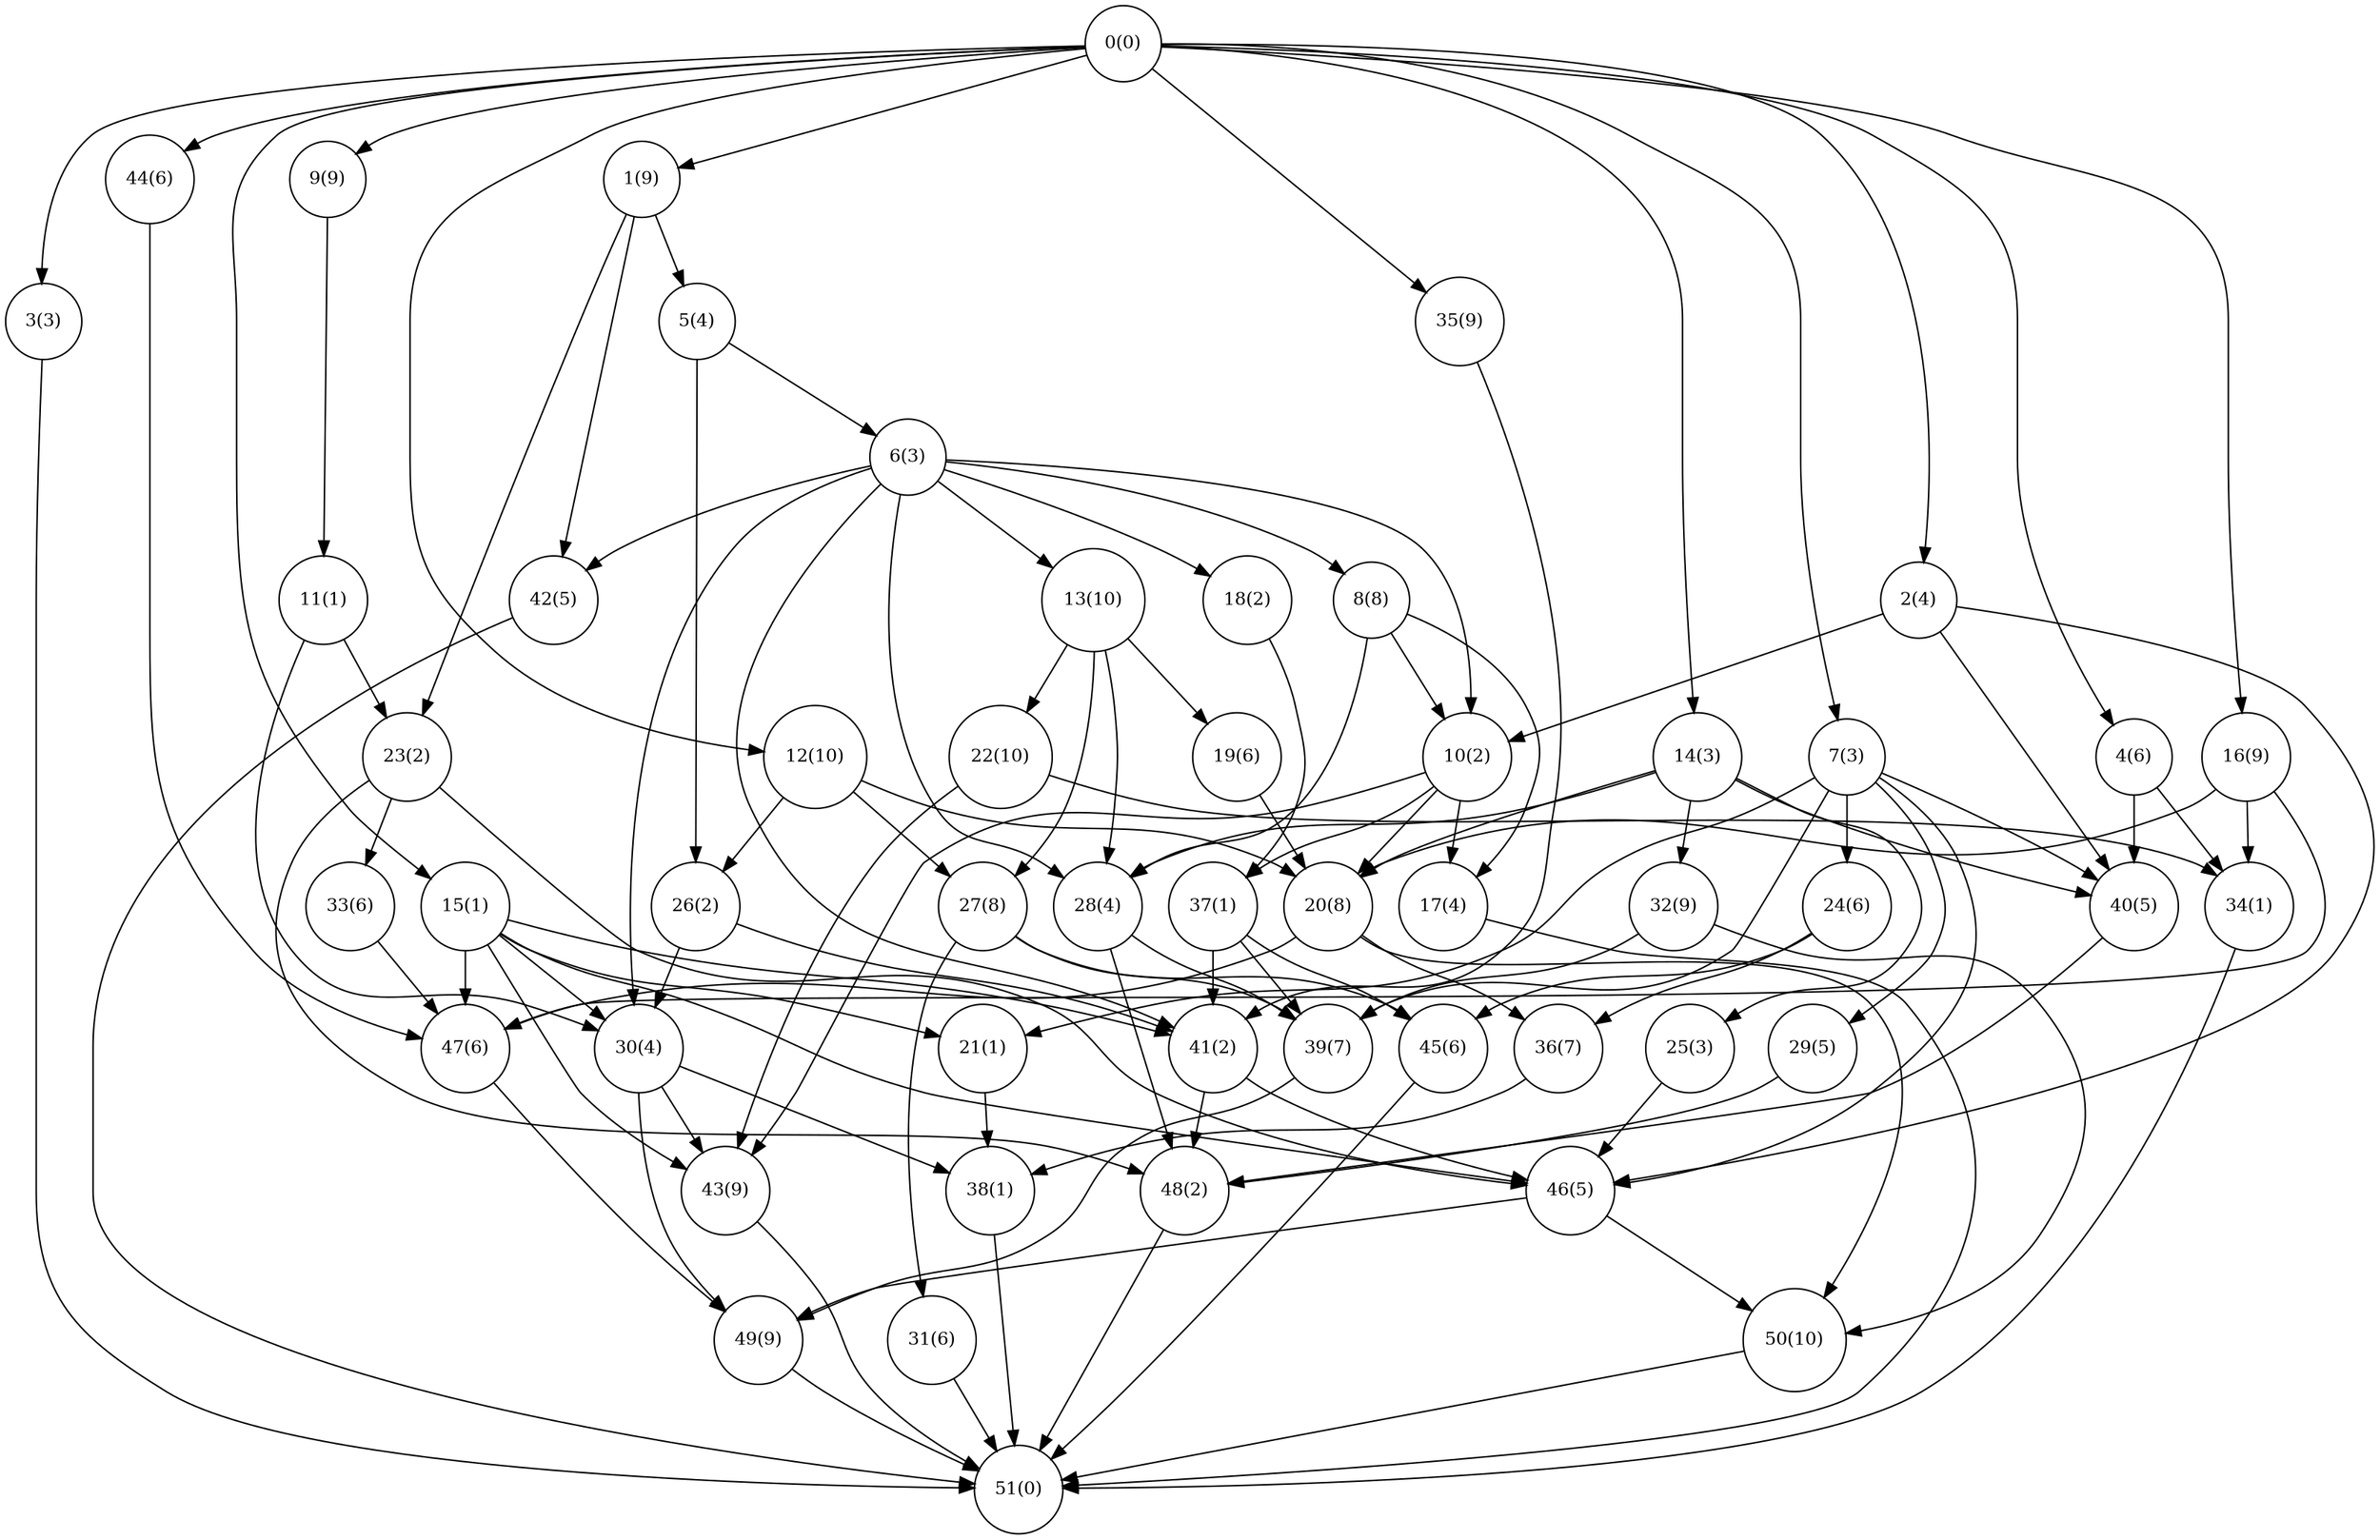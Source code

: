 digraph {
0 [label = "0(0)", shape = circle, overlap = false, fontsize=12]
1 [label = "1(9)", shape = circle, overlap = false, fontsize=12]
2 [label = "2(4)", shape = circle, overlap = false, fontsize=12]
3 [label = "3(3)", shape = circle, overlap = false, fontsize=12]
4 [label = "4(6)", shape = circle, overlap = false, fontsize=12]
5 [label = "5(4)", shape = circle, overlap = false, fontsize=12]
6 [label = "6(3)", shape = circle, overlap = false, fontsize=12]
7 [label = "7(3)", shape = circle, overlap = false, fontsize=12]
8 [label = "8(8)", shape = circle, overlap = false, fontsize=12]
9 [label = "9(9)", shape = circle, overlap = false, fontsize=12]
10 [label = "10(2)", shape = circle, overlap = false, fontsize=12]
11 [label = "11(1)", shape = circle, overlap = false, fontsize=12]
12 [label = "12(10)", shape = circle, overlap = false, fontsize=12]
13 [label = "13(10)", shape = circle, overlap = false, fontsize=12]
14 [label = "14(3)", shape = circle, overlap = false, fontsize=12]
15 [label = "15(1)", shape = circle, overlap = false, fontsize=12]
16 [label = "16(9)", shape = circle, overlap = false, fontsize=12]
17 [label = "17(4)", shape = circle, overlap = false, fontsize=12]
18 [label = "18(2)", shape = circle, overlap = false, fontsize=12]
19 [label = "19(6)", shape = circle, overlap = false, fontsize=12]
20 [label = "20(8)", shape = circle, overlap = false, fontsize=12]
21 [label = "21(1)", shape = circle, overlap = false, fontsize=12]
22 [label = "22(10)", shape = circle, overlap = false, fontsize=12]
23 [label = "23(2)", shape = circle, overlap = false, fontsize=12]
24 [label = "24(6)", shape = circle, overlap = false, fontsize=12]
25 [label = "25(3)", shape = circle, overlap = false, fontsize=12]
26 [label = "26(2)", shape = circle, overlap = false, fontsize=12]
27 [label = "27(8)", shape = circle, overlap = false, fontsize=12]
28 [label = "28(4)", shape = circle, overlap = false, fontsize=12]
29 [label = "29(5)", shape = circle, overlap = false, fontsize=12]
30 [label = "30(4)", shape = circle, overlap = false, fontsize=12]
31 [label = "31(6)", shape = circle, overlap = false, fontsize=12]
32 [label = "32(9)", shape = circle, overlap = false, fontsize=12]
33 [label = "33(6)", shape = circle, overlap = false, fontsize=12]
34 [label = "34(1)", shape = circle, overlap = false, fontsize=12]
35 [label = "35(9)", shape = circle, overlap = false, fontsize=12]
36 [label = "36(7)", shape = circle, overlap = false, fontsize=12]
37 [label = "37(1)", shape = circle, overlap = false, fontsize=12]
38 [label = "38(1)", shape = circle, overlap = false, fontsize=12]
39 [label = "39(7)", shape = circle, overlap = false, fontsize=12]
40 [label = "40(5)", shape = circle, overlap = false, fontsize=12]
41 [label = "41(2)", shape = circle, overlap = false, fontsize=12]
42 [label = "42(5)", shape = circle, overlap = false, fontsize=12]
43 [label = "43(9)", shape = circle, overlap = false, fontsize=12]
44 [label = "44(6)", shape = circle, overlap = false, fontsize=12]
45 [label = "45(6)", shape = circle, overlap = false, fontsize=12]
46 [label = "46(5)", shape = circle, overlap = false, fontsize=12]
47 [label = "47(6)", shape = circle, overlap = false, fontsize=12]
48 [label = "48(2)", shape = circle, overlap = false, fontsize=12]
49 [label = "49(9)", shape = circle, overlap = false, fontsize=12]
50 [label = "50(10)", shape = circle, overlap = false, fontsize=12]
51 [label = "51(0)", shape = circle, overlap = false, fontsize=12]
0 -> 1
0 -> 2
0 -> 3
0 -> 4
1 -> 5
5 -> 6
0 -> 7
6 -> 8
0 -> 9
2 -> 10
6 -> 10
8 -> 10
9 -> 11
0 -> 12
6 -> 13
0 -> 14
0 -> 15
0 -> 16
8 -> 17
10 -> 17
6 -> 18
13 -> 19
10 -> 20
12 -> 20
14 -> 20
16 -> 20
19 -> 20
7 -> 21
15 -> 21
13 -> 22
1 -> 23
11 -> 23
7 -> 24
14 -> 25
5 -> 26
12 -> 26
12 -> 27
13 -> 27
6 -> 28
8 -> 28
13 -> 28
14 -> 28
7 -> 29
6 -> 30
11 -> 30
15 -> 30
26 -> 30
27 -> 31
14 -> 32
23 -> 33
4 -> 34
16 -> 34
22 -> 34
0 -> 35
20 -> 36
24 -> 36
10 -> 37
18 -> 37
21 -> 38
30 -> 38
36 -> 38
7 -> 39
27 -> 39
28 -> 39
32 -> 39
37 -> 39
2 -> 40
4 -> 40
7 -> 40
14 -> 40
6 -> 41
15 -> 41
26 -> 41
35 -> 41
37 -> 41
1 -> 42
6 -> 42
10 -> 43
15 -> 43
22 -> 43
30 -> 43
0 -> 44
24 -> 45
27 -> 45
37 -> 45
2 -> 46
7 -> 46
15 -> 46
23 -> 46
25 -> 46
41 -> 46
15 -> 47
16 -> 47
20 -> 47
33 -> 47
44 -> 47
23 -> 48
28 -> 48
29 -> 48
40 -> 48
41 -> 48
30 -> 49
39 -> 49
46 -> 49
47 -> 49
20 -> 50
32 -> 50
46 -> 50
3 -> 51
17 -> 51
31 -> 51
34 -> 51
38 -> 51
42 -> 51
43 -> 51
45 -> 51
48 -> 51
49 -> 51
50 -> 51
}
